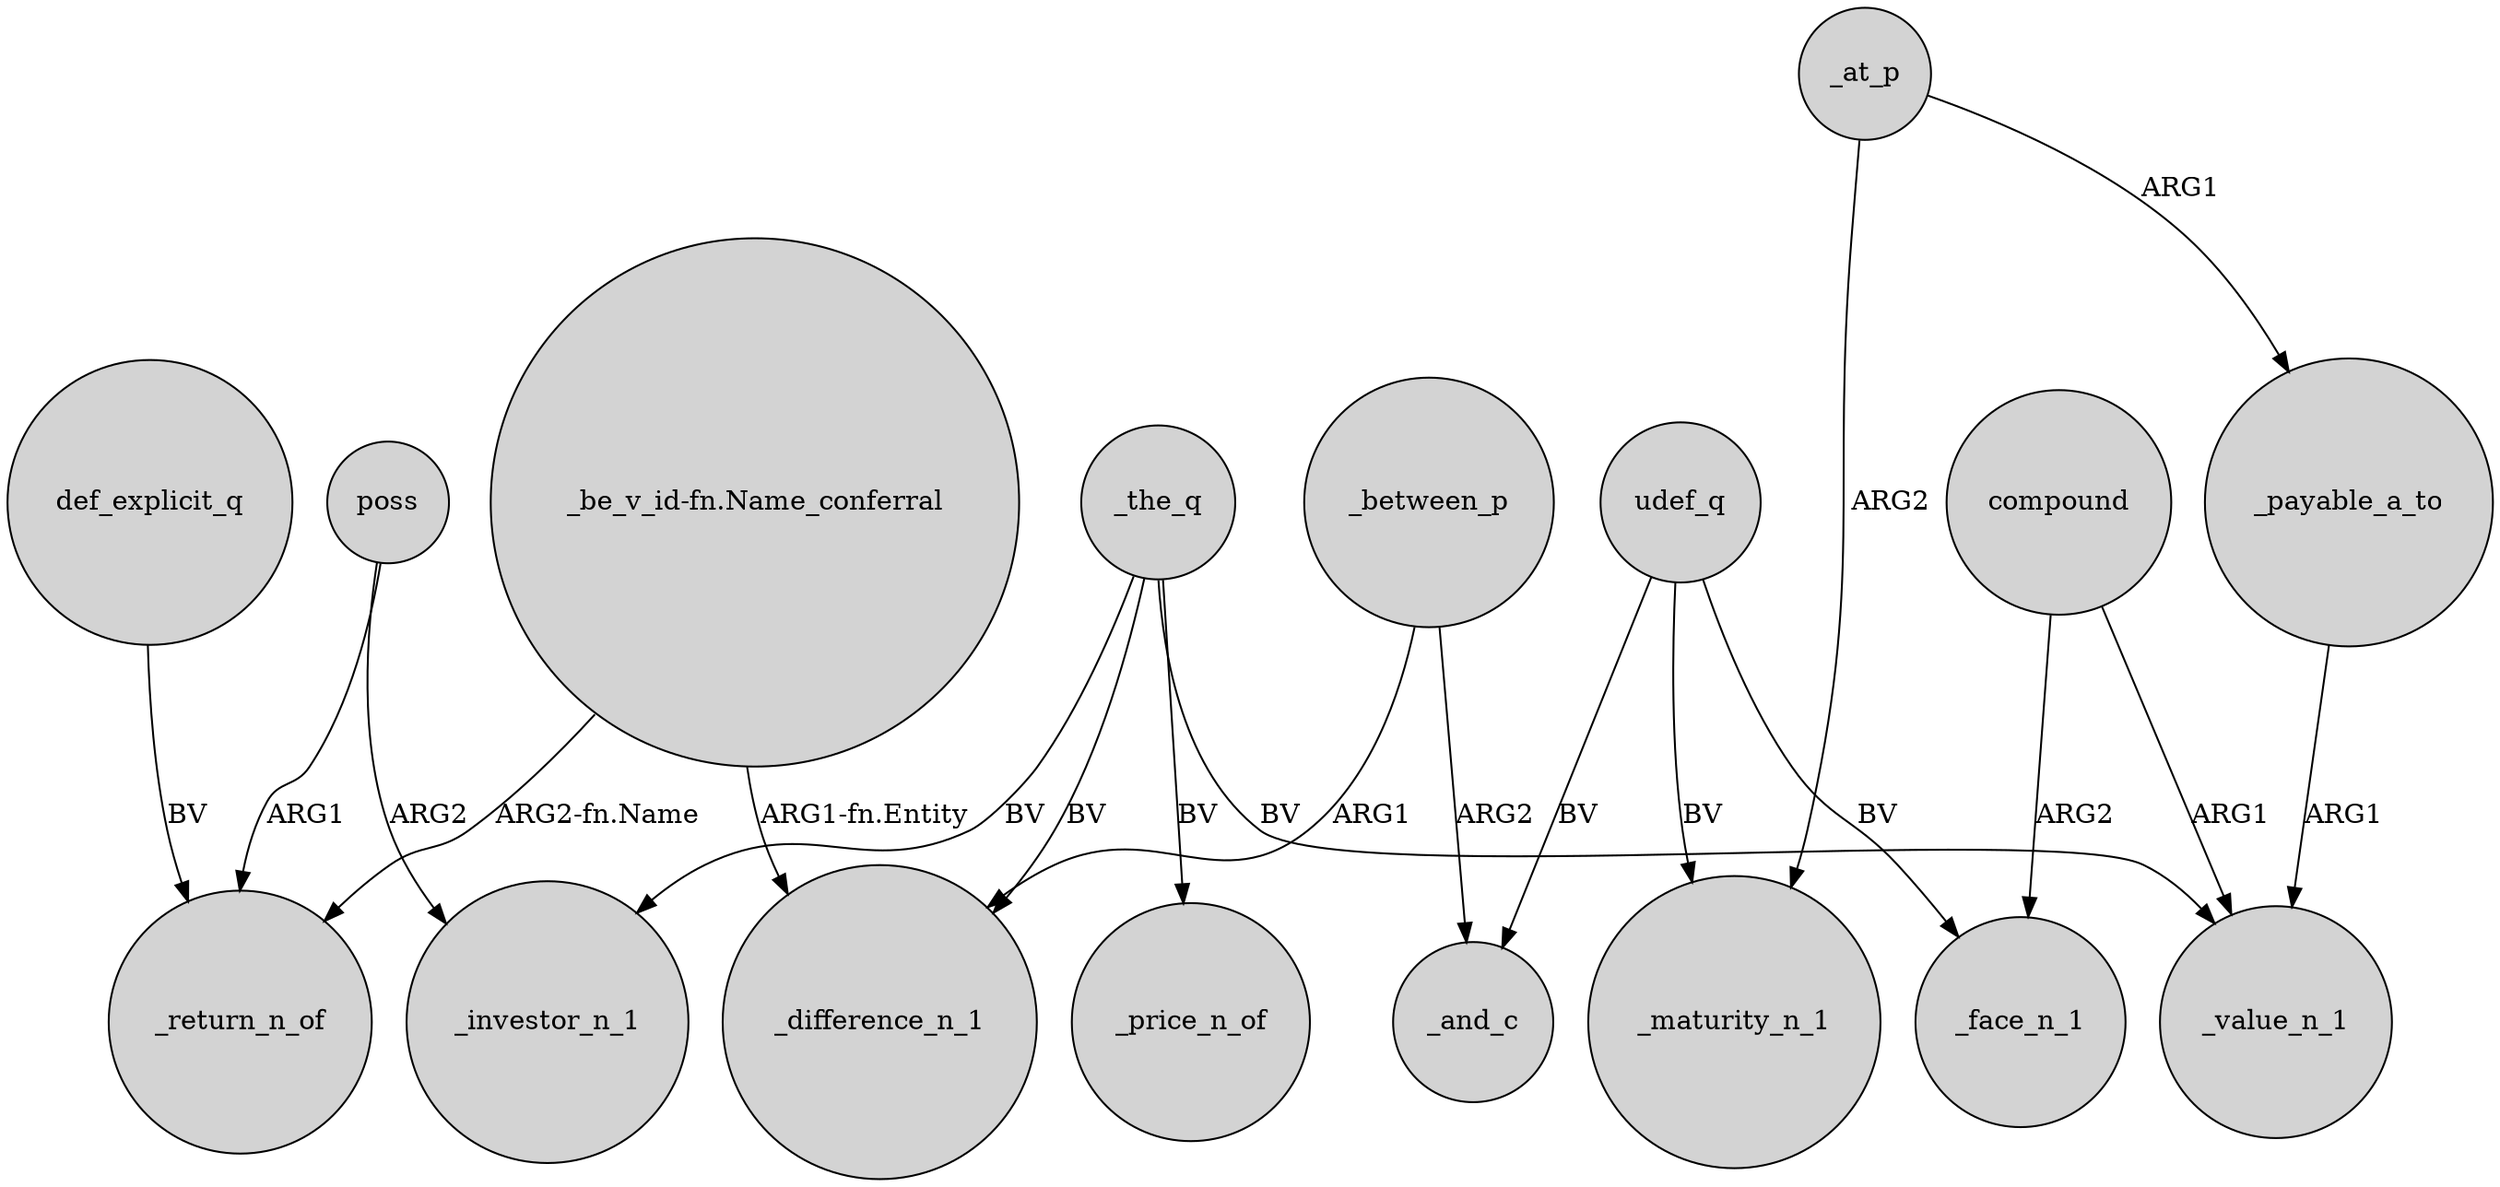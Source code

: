 digraph {
	node [shape=circle style=filled]
	_the_q -> _investor_n_1 [label=BV]
	_at_p -> _maturity_n_1 [label=ARG2]
	_the_q -> _difference_n_1 [label=BV]
	udef_q -> _face_n_1 [label=BV]
	compound -> _face_n_1 [label=ARG2]
	_at_p -> _payable_a_to [label=ARG1]
	_payable_a_to -> _value_n_1 [label=ARG1]
	udef_q -> _and_c [label=BV]
	_between_p -> _difference_n_1 [label=ARG1]
	udef_q -> _maturity_n_1 [label=BV]
	"_be_v_id-fn.Name_conferral" -> _return_n_of [label="ARG2-fn.Name"]
	poss -> _investor_n_1 [label=ARG2]
	_the_q -> _value_n_1 [label=BV]
	"_be_v_id-fn.Name_conferral" -> _difference_n_1 [label="ARG1-fn.Entity"]
	poss -> _return_n_of [label=ARG1]
	compound -> _value_n_1 [label=ARG1]
	def_explicit_q -> _return_n_of [label=BV]
	_the_q -> _price_n_of [label=BV]
	_between_p -> _and_c [label=ARG2]
}

